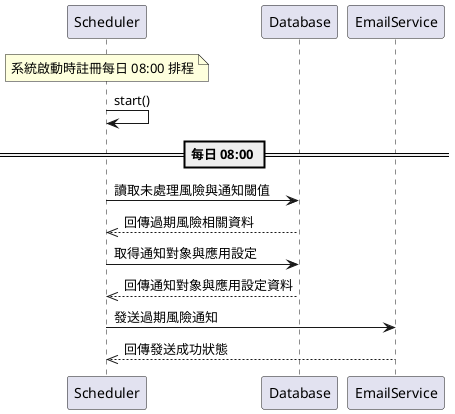 @startuml

participant Scheduler
participant Database
participant EmailService

note over Scheduler: 系統啟動時註冊每日 08:00 排程
Scheduler -> Scheduler: start()

== 每日 08:00 ==
Scheduler -> Database: 讀取未處理風險與通知閾值
Database -->> Scheduler: 回傳過期風險相關資料
Scheduler -> Database: 取得通知對象與應用設定
Database -->> Scheduler: 回傳通知對象與應用設定資料
Scheduler -> EmailService: 發送過期風險通知
EmailService -->> Scheduler: 回傳發送成功狀態

@enduml